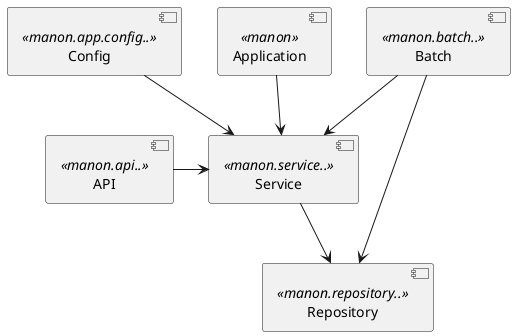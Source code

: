@startuml

[API] <<manon.api..>>
[Batch] <<manon.batch..>>
[Config] <<manon.app.config..>>
[Application] <<manon>>
[Service] <<manon.service..>>
[Repository] <<manon.repository..>>

[API] -> [Service]
[Batch] --> [Service]
[Config] --> [Service]
[Application] --> [Service]
[Service] --> [Repository]
[Batch] --> [Repository]

@enduml
